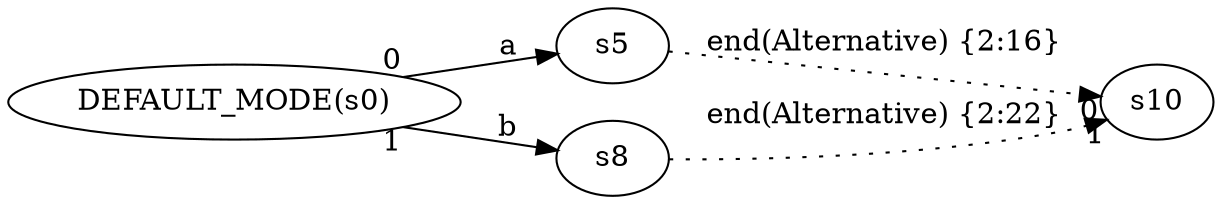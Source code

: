 digraph ATN {
  rankdir=LR;

  "DEFAULT_MODE(s0)" -> s5 [label=a, taillabel=0]
  s5 -> s10 [label="end(Alternative) {2:16}", headlabel=0, style=dotted]
  "DEFAULT_MODE(s0)" -> s8 [label=b, taillabel=1]
  s8 -> s10 [label="end(Alternative) {2:22}", headlabel=1, style=dotted]
}
